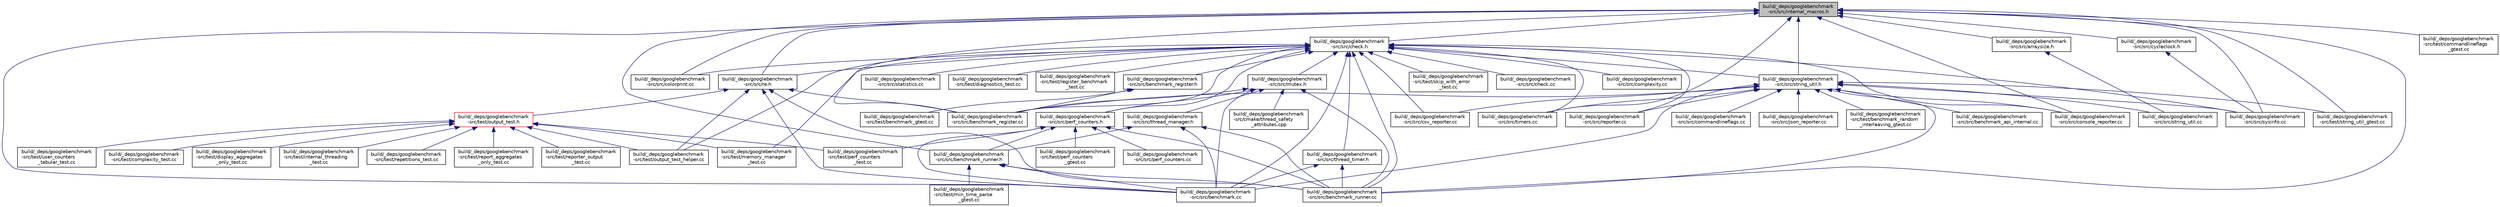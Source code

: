 digraph "build/_deps/googlebenchmark-src/src/internal_macros.h"
{
 // LATEX_PDF_SIZE
  edge [fontname="Helvetica",fontsize="10",labelfontname="Helvetica",labelfontsize="10"];
  node [fontname="Helvetica",fontsize="10",shape=record];
  Node1 [label="build/_deps/googlebenchmark\l-src/src/internal_macros.h",height=0.2,width=0.4,color="black", fillcolor="grey75", style="filled", fontcolor="black",tooltip=" "];
  Node1 -> Node2 [dir="back",color="midnightblue",fontsize="10",style="solid",fontname="Helvetica"];
  Node2 [label="build/_deps/googlebenchmark\l-src/src/arraysize.h",height=0.2,width=0.4,color="black", fillcolor="white", style="filled",URL="$arraysize_8h.html",tooltip=" "];
  Node2 -> Node3 [dir="back",color="midnightblue",fontsize="10",style="solid",fontname="Helvetica"];
  Node3 [label="build/_deps/googlebenchmark\l-src/src/string_util.cc",height=0.2,width=0.4,color="black", fillcolor="white", style="filled",URL="$string__util_8cc.html",tooltip=" "];
  Node1 -> Node4 [dir="back",color="midnightblue",fontsize="10",style="solid",fontname="Helvetica"];
  Node4 [label="build/_deps/googlebenchmark\l-src/src/benchmark.cc",height=0.2,width=0.4,color="black", fillcolor="white", style="filled",URL="$src_2benchmark_8cc.html",tooltip=" "];
  Node1 -> Node5 [dir="back",color="midnightblue",fontsize="10",style="solid",fontname="Helvetica"];
  Node5 [label="build/_deps/googlebenchmark\l-src/src/benchmark_register.cc",height=0.2,width=0.4,color="black", fillcolor="white", style="filled",URL="$benchmark__register_8cc.html",tooltip=" "];
  Node1 -> Node6 [dir="back",color="midnightblue",fontsize="10",style="solid",fontname="Helvetica"];
  Node6 [label="build/_deps/googlebenchmark\l-src/src/benchmark_runner.cc",height=0.2,width=0.4,color="black", fillcolor="white", style="filled",URL="$benchmark__runner_8cc.html",tooltip=" "];
  Node1 -> Node7 [dir="back",color="midnightblue",fontsize="10",style="solid",fontname="Helvetica"];
  Node7 [label="build/_deps/googlebenchmark\l-src/src/benchmark_runner.h",height=0.2,width=0.4,color="black", fillcolor="white", style="filled",URL="$benchmark__runner_8h.html",tooltip=" "];
  Node7 -> Node4 [dir="back",color="midnightblue",fontsize="10",style="solid",fontname="Helvetica"];
  Node7 -> Node6 [dir="back",color="midnightblue",fontsize="10",style="solid",fontname="Helvetica"];
  Node7 -> Node8 [dir="back",color="midnightblue",fontsize="10",style="solid",fontname="Helvetica"];
  Node8 [label="build/_deps/googlebenchmark\l-src/test/min_time_parse\l_gtest.cc",height=0.2,width=0.4,color="black", fillcolor="white", style="filled",URL="$min__time__parse__gtest_8cc.html",tooltip=" "];
  Node1 -> Node9 [dir="back",color="midnightblue",fontsize="10",style="solid",fontname="Helvetica"];
  Node9 [label="build/_deps/googlebenchmark\l-src/src/check.h",height=0.2,width=0.4,color="black", fillcolor="white", style="filled",URL="$check_8h.html",tooltip=" "];
  Node9 -> Node4 [dir="back",color="midnightblue",fontsize="10",style="solid",fontname="Helvetica"];
  Node9 -> Node5 [dir="back",color="midnightblue",fontsize="10",style="solid",fontname="Helvetica"];
  Node9 -> Node10 [dir="back",color="midnightblue",fontsize="10",style="solid",fontname="Helvetica"];
  Node10 [label="build/_deps/googlebenchmark\l-src/src/benchmark_register.h",height=0.2,width=0.4,color="black", fillcolor="white", style="filled",URL="$benchmark__register_8h.html",tooltip=" "];
  Node10 -> Node5 [dir="back",color="midnightblue",fontsize="10",style="solid",fontname="Helvetica"];
  Node10 -> Node11 [dir="back",color="midnightblue",fontsize="10",style="solid",fontname="Helvetica"];
  Node11 [label="build/_deps/googlebenchmark\l-src/test/benchmark_gtest.cc",height=0.2,width=0.4,color="black", fillcolor="white", style="filled",URL="$benchmark__gtest_8cc.html",tooltip=" "];
  Node9 -> Node6 [dir="back",color="midnightblue",fontsize="10",style="solid",fontname="Helvetica"];
  Node9 -> Node12 [dir="back",color="midnightblue",fontsize="10",style="solid",fontname="Helvetica"];
  Node12 [label="build/_deps/googlebenchmark\l-src/src/check.cc",height=0.2,width=0.4,color="black", fillcolor="white", style="filled",URL="$check_8cc.html",tooltip=" "];
  Node9 -> Node13 [dir="back",color="midnightblue",fontsize="10",style="solid",fontname="Helvetica"];
  Node13 [label="build/_deps/googlebenchmark\l-src/src/colorprint.cc",height=0.2,width=0.4,color="black", fillcolor="white", style="filled",URL="$colorprint_8cc.html",tooltip=" "];
  Node9 -> Node14 [dir="back",color="midnightblue",fontsize="10",style="solid",fontname="Helvetica"];
  Node14 [label="build/_deps/googlebenchmark\l-src/src/complexity.cc",height=0.2,width=0.4,color="black", fillcolor="white", style="filled",URL="$complexity_8cc.html",tooltip=" "];
  Node9 -> Node15 [dir="back",color="midnightblue",fontsize="10",style="solid",fontname="Helvetica"];
  Node15 [label="build/_deps/googlebenchmark\l-src/src/console_reporter.cc",height=0.2,width=0.4,color="black", fillcolor="white", style="filled",URL="$console__reporter_8cc.html",tooltip=" "];
  Node9 -> Node16 [dir="back",color="midnightblue",fontsize="10",style="solid",fontname="Helvetica"];
  Node16 [label="build/_deps/googlebenchmark\l-src/src/csv_reporter.cc",height=0.2,width=0.4,color="black", fillcolor="white", style="filled",URL="$csv__reporter_8cc.html",tooltip=" "];
  Node9 -> Node17 [dir="back",color="midnightblue",fontsize="10",style="solid",fontname="Helvetica"];
  Node17 [label="build/_deps/googlebenchmark\l-src/src/mutex.h",height=0.2,width=0.4,color="black", fillcolor="white", style="filled",URL="$mutex_8h.html",tooltip=" "];
  Node17 -> Node18 [dir="back",color="midnightblue",fontsize="10",style="solid",fontname="Helvetica"];
  Node18 [label="build/_deps/googlebenchmark\l-src/cmake/thread_safety\l_attributes.cpp",height=0.2,width=0.4,color="black", fillcolor="white", style="filled",URL="$thread__safety__attributes_8cpp.html",tooltip=" "];
  Node17 -> Node4 [dir="back",color="midnightblue",fontsize="10",style="solid",fontname="Helvetica"];
  Node17 -> Node5 [dir="back",color="midnightblue",fontsize="10",style="solid",fontname="Helvetica"];
  Node17 -> Node6 [dir="back",color="midnightblue",fontsize="10",style="solid",fontname="Helvetica"];
  Node17 -> Node19 [dir="back",color="midnightblue",fontsize="10",style="solid",fontname="Helvetica"];
  Node19 [label="build/_deps/googlebenchmark\l-src/src/perf_counters.h",height=0.2,width=0.4,color="black", fillcolor="white", style="filled",URL="$perf__counters_8h.html",tooltip=" "];
  Node19 -> Node4 [dir="back",color="midnightblue",fontsize="10",style="solid",fontname="Helvetica"];
  Node19 -> Node6 [dir="back",color="midnightblue",fontsize="10",style="solid",fontname="Helvetica"];
  Node19 -> Node7 [dir="back",color="midnightblue",fontsize="10",style="solid",fontname="Helvetica"];
  Node19 -> Node20 [dir="back",color="midnightblue",fontsize="10",style="solid",fontname="Helvetica"];
  Node20 [label="build/_deps/googlebenchmark\l-src/src/perf_counters.cc",height=0.2,width=0.4,color="black", fillcolor="white", style="filled",URL="$perf__counters_8cc.html",tooltip=" "];
  Node19 -> Node21 [dir="back",color="midnightblue",fontsize="10",style="solid",fontname="Helvetica"];
  Node21 [label="build/_deps/googlebenchmark\l-src/test/perf_counters\l_gtest.cc",height=0.2,width=0.4,color="black", fillcolor="white", style="filled",URL="$perf__counters__gtest_8cc.html",tooltip=" "];
  Node19 -> Node22 [dir="back",color="midnightblue",fontsize="10",style="solid",fontname="Helvetica"];
  Node22 [label="build/_deps/googlebenchmark\l-src/test/perf_counters\l_test.cc",height=0.2,width=0.4,color="black", fillcolor="white", style="filled",URL="$perf__counters__test_8cc.html",tooltip=" "];
  Node17 -> Node23 [dir="back",color="midnightblue",fontsize="10",style="solid",fontname="Helvetica"];
  Node23 [label="build/_deps/googlebenchmark\l-src/src/thread_manager.h",height=0.2,width=0.4,color="black", fillcolor="white", style="filled",URL="$thread__manager_8h.html",tooltip=" "];
  Node23 -> Node4 [dir="back",color="midnightblue",fontsize="10",style="solid",fontname="Helvetica"];
  Node23 -> Node6 [dir="back",color="midnightblue",fontsize="10",style="solid",fontname="Helvetica"];
  Node23 -> Node7 [dir="back",color="midnightblue",fontsize="10",style="solid",fontname="Helvetica"];
  Node9 -> Node19 [dir="back",color="midnightblue",fontsize="10",style="solid",fontname="Helvetica"];
  Node9 -> Node24 [dir="back",color="midnightblue",fontsize="10",style="solid",fontname="Helvetica"];
  Node24 [label="build/_deps/googlebenchmark\l-src/src/re.h",height=0.2,width=0.4,color="black", fillcolor="white", style="filled",URL="$re_8h.html",tooltip=" "];
  Node24 -> Node4 [dir="back",color="midnightblue",fontsize="10",style="solid",fontname="Helvetica"];
  Node24 -> Node5 [dir="back",color="midnightblue",fontsize="10",style="solid",fontname="Helvetica"];
  Node24 -> Node6 [dir="back",color="midnightblue",fontsize="10",style="solid",fontname="Helvetica"];
  Node24 -> Node25 [dir="back",color="midnightblue",fontsize="10",style="solid",fontname="Helvetica"];
  Node25 [label="build/_deps/googlebenchmark\l-src/test/output_test.h",height=0.2,width=0.4,color="red", fillcolor="white", style="filled",URL="$output__test_8h.html",tooltip=" "];
  Node25 -> Node26 [dir="back",color="midnightblue",fontsize="10",style="solid",fontname="Helvetica"];
  Node26 [label="build/_deps/googlebenchmark\l-src/test/complexity_test.cc",height=0.2,width=0.4,color="black", fillcolor="white", style="filled",URL="$complexity__test_8cc.html",tooltip=" "];
  Node25 -> Node27 [dir="back",color="midnightblue",fontsize="10",style="solid",fontname="Helvetica"];
  Node27 [label="build/_deps/googlebenchmark\l-src/test/display_aggregates\l_only_test.cc",height=0.2,width=0.4,color="black", fillcolor="white", style="filled",URL="$display__aggregates__only__test_8cc.html",tooltip=" "];
  Node25 -> Node28 [dir="back",color="midnightblue",fontsize="10",style="solid",fontname="Helvetica"];
  Node28 [label="build/_deps/googlebenchmark\l-src/test/internal_threading\l_test.cc",height=0.2,width=0.4,color="black", fillcolor="white", style="filled",URL="$internal__threading__test_8cc.html",tooltip=" "];
  Node25 -> Node29 [dir="back",color="midnightblue",fontsize="10",style="solid",fontname="Helvetica"];
  Node29 [label="build/_deps/googlebenchmark\l-src/test/memory_manager\l_test.cc",height=0.2,width=0.4,color="black", fillcolor="white", style="filled",URL="$memory__manager__test_8cc.html",tooltip=" "];
  Node25 -> Node30 [dir="back",color="midnightblue",fontsize="10",style="solid",fontname="Helvetica"];
  Node30 [label="build/_deps/googlebenchmark\l-src/test/output_test_helper.cc",height=0.2,width=0.4,color="black", fillcolor="white", style="filled",URL="$output__test__helper_8cc.html",tooltip=" "];
  Node25 -> Node22 [dir="back",color="midnightblue",fontsize="10",style="solid",fontname="Helvetica"];
  Node25 -> Node31 [dir="back",color="midnightblue",fontsize="10",style="solid",fontname="Helvetica"];
  Node31 [label="build/_deps/googlebenchmark\l-src/test/repetitions_test.cc",height=0.2,width=0.4,color="black", fillcolor="white", style="filled",URL="$repetitions__test_8cc.html",tooltip=" "];
  Node25 -> Node32 [dir="back",color="midnightblue",fontsize="10",style="solid",fontname="Helvetica"];
  Node32 [label="build/_deps/googlebenchmark\l-src/test/report_aggregates\l_only_test.cc",height=0.2,width=0.4,color="black", fillcolor="white", style="filled",URL="$report__aggregates__only__test_8cc.html",tooltip=" "];
  Node25 -> Node33 [dir="back",color="midnightblue",fontsize="10",style="solid",fontname="Helvetica"];
  Node33 [label="build/_deps/googlebenchmark\l-src/test/reporter_output\l_test.cc",height=0.2,width=0.4,color="black", fillcolor="white", style="filled",URL="$reporter__output__test_8cc.html",tooltip=" "];
  Node25 -> Node34 [dir="back",color="midnightblue",fontsize="10",style="solid",fontname="Helvetica"];
  Node34 [label="build/_deps/googlebenchmark\l-src/test/user_counters\l_tabular_test.cc",height=0.2,width=0.4,color="black", fillcolor="white", style="filled",URL="$user__counters__tabular__test_8cc.html",tooltip=" "];
  Node24 -> Node30 [dir="back",color="midnightblue",fontsize="10",style="solid",fontname="Helvetica"];
  Node9 -> Node37 [dir="back",color="midnightblue",fontsize="10",style="solid",fontname="Helvetica"];
  Node37 [label="build/_deps/googlebenchmark\l-src/src/reporter.cc",height=0.2,width=0.4,color="black", fillcolor="white", style="filled",URL="$reporter_8cc.html",tooltip=" "];
  Node9 -> Node38 [dir="back",color="midnightblue",fontsize="10",style="solid",fontname="Helvetica"];
  Node38 [label="build/_deps/googlebenchmark\l-src/src/statistics.cc",height=0.2,width=0.4,color="black", fillcolor="white", style="filled",URL="$statistics_8cc.html",tooltip=" "];
  Node9 -> Node39 [dir="back",color="midnightblue",fontsize="10",style="solid",fontname="Helvetica"];
  Node39 [label="build/_deps/googlebenchmark\l-src/src/string_util.h",height=0.2,width=0.4,color="black", fillcolor="white", style="filled",URL="$string__util_8h.html",tooltip=" "];
  Node39 -> Node4 [dir="back",color="midnightblue",fontsize="10",style="solid",fontname="Helvetica"];
  Node39 -> Node40 [dir="back",color="midnightblue",fontsize="10",style="solid",fontname="Helvetica"];
  Node40 [label="build/_deps/googlebenchmark\l-src/src/benchmark_api_internal.cc",height=0.2,width=0.4,color="black", fillcolor="white", style="filled",URL="$benchmark__api__internal_8cc.html",tooltip=" "];
  Node39 -> Node5 [dir="back",color="midnightblue",fontsize="10",style="solid",fontname="Helvetica"];
  Node39 -> Node6 [dir="back",color="midnightblue",fontsize="10",style="solid",fontname="Helvetica"];
  Node39 -> Node41 [dir="back",color="midnightblue",fontsize="10",style="solid",fontname="Helvetica"];
  Node41 [label="build/_deps/googlebenchmark\l-src/src/commandlineflags.cc",height=0.2,width=0.4,color="black", fillcolor="white", style="filled",URL="$commandlineflags_8cc.html",tooltip=" "];
  Node39 -> Node15 [dir="back",color="midnightblue",fontsize="10",style="solid",fontname="Helvetica"];
  Node39 -> Node16 [dir="back",color="midnightblue",fontsize="10",style="solid",fontname="Helvetica"];
  Node39 -> Node42 [dir="back",color="midnightblue",fontsize="10",style="solid",fontname="Helvetica"];
  Node42 [label="build/_deps/googlebenchmark\l-src/src/json_reporter.cc",height=0.2,width=0.4,color="black", fillcolor="white", style="filled",URL="$json__reporter_8cc.html",tooltip=" "];
  Node39 -> Node37 [dir="back",color="midnightblue",fontsize="10",style="solid",fontname="Helvetica"];
  Node39 -> Node3 [dir="back",color="midnightblue",fontsize="10",style="solid",fontname="Helvetica"];
  Node39 -> Node43 [dir="back",color="midnightblue",fontsize="10",style="solid",fontname="Helvetica"];
  Node43 [label="build/_deps/googlebenchmark\l-src/src/sysinfo.cc",height=0.2,width=0.4,color="black", fillcolor="white", style="filled",URL="$sysinfo_8cc.html",tooltip=" "];
  Node39 -> Node44 [dir="back",color="midnightblue",fontsize="10",style="solid",fontname="Helvetica"];
  Node44 [label="build/_deps/googlebenchmark\l-src/src/timers.cc",height=0.2,width=0.4,color="black", fillcolor="white", style="filled",URL="$timers_8cc.html",tooltip=" "];
  Node39 -> Node45 [dir="back",color="midnightblue",fontsize="10",style="solid",fontname="Helvetica"];
  Node45 [label="build/_deps/googlebenchmark\l-src/test/benchmark_random\l_interleaving_gtest.cc",height=0.2,width=0.4,color="black", fillcolor="white", style="filled",URL="$benchmark__random__interleaving__gtest_8cc.html",tooltip=" "];
  Node39 -> Node46 [dir="back",color="midnightblue",fontsize="10",style="solid",fontname="Helvetica"];
  Node46 [label="build/_deps/googlebenchmark\l-src/test/string_util_gtest.cc",height=0.2,width=0.4,color="black", fillcolor="white", style="filled",URL="$string__util__gtest_8cc.html",tooltip=" "];
  Node9 -> Node43 [dir="back",color="midnightblue",fontsize="10",style="solid",fontname="Helvetica"];
  Node9 -> Node47 [dir="back",color="midnightblue",fontsize="10",style="solid",fontname="Helvetica"];
  Node47 [label="build/_deps/googlebenchmark\l-src/src/thread_timer.h",height=0.2,width=0.4,color="black", fillcolor="white", style="filled",URL="$thread__timer_8h.html",tooltip=" "];
  Node47 -> Node4 [dir="back",color="midnightblue",fontsize="10",style="solid",fontname="Helvetica"];
  Node47 -> Node6 [dir="back",color="midnightblue",fontsize="10",style="solid",fontname="Helvetica"];
  Node9 -> Node44 [dir="back",color="midnightblue",fontsize="10",style="solid",fontname="Helvetica"];
  Node9 -> Node48 [dir="back",color="midnightblue",fontsize="10",style="solid",fontname="Helvetica"];
  Node48 [label="build/_deps/googlebenchmark\l-src/test/diagnostics_test.cc",height=0.2,width=0.4,color="black", fillcolor="white", style="filled",URL="$diagnostics__test_8cc.html",tooltip=" "];
  Node9 -> Node29 [dir="back",color="midnightblue",fontsize="10",style="solid",fontname="Helvetica"];
  Node9 -> Node30 [dir="back",color="midnightblue",fontsize="10",style="solid",fontname="Helvetica"];
  Node9 -> Node49 [dir="back",color="midnightblue",fontsize="10",style="solid",fontname="Helvetica"];
  Node49 [label="build/_deps/googlebenchmark\l-src/test/register_benchmark\l_test.cc",height=0.2,width=0.4,color="black", fillcolor="white", style="filled",URL="$register__benchmark__test_8cc.html",tooltip=" "];
  Node9 -> Node50 [dir="back",color="midnightblue",fontsize="10",style="solid",fontname="Helvetica"];
  Node50 [label="build/_deps/googlebenchmark\l-src/test/skip_with_error\l_test.cc",height=0.2,width=0.4,color="black", fillcolor="white", style="filled",URL="$skip__with__error__test_8cc.html",tooltip=" "];
  Node1 -> Node13 [dir="back",color="midnightblue",fontsize="10",style="solid",fontname="Helvetica"];
  Node1 -> Node15 [dir="back",color="midnightblue",fontsize="10",style="solid",fontname="Helvetica"];
  Node1 -> Node51 [dir="back",color="midnightblue",fontsize="10",style="solid",fontname="Helvetica"];
  Node51 [label="build/_deps/googlebenchmark\l-src/src/cycleclock.h",height=0.2,width=0.4,color="black", fillcolor="white", style="filled",URL="$cycleclock_8h.html",tooltip=" "];
  Node51 -> Node43 [dir="back",color="midnightblue",fontsize="10",style="solid",fontname="Helvetica"];
  Node1 -> Node24 [dir="back",color="midnightblue",fontsize="10",style="solid",fontname="Helvetica"];
  Node1 -> Node39 [dir="back",color="midnightblue",fontsize="10",style="solid",fontname="Helvetica"];
  Node1 -> Node43 [dir="back",color="midnightblue",fontsize="10",style="solid",fontname="Helvetica"];
  Node1 -> Node44 [dir="back",color="midnightblue",fontsize="10",style="solid",fontname="Helvetica"];
  Node1 -> Node52 [dir="back",color="midnightblue",fontsize="10",style="solid",fontname="Helvetica"];
  Node52 [label="build/_deps/googlebenchmark\l-src/test/commandlineflags\l_gtest.cc",height=0.2,width=0.4,color="black", fillcolor="white", style="filled",URL="$commandlineflags__gtest_8cc.html",tooltip=" "];
  Node1 -> Node46 [dir="back",color="midnightblue",fontsize="10",style="solid",fontname="Helvetica"];
}
